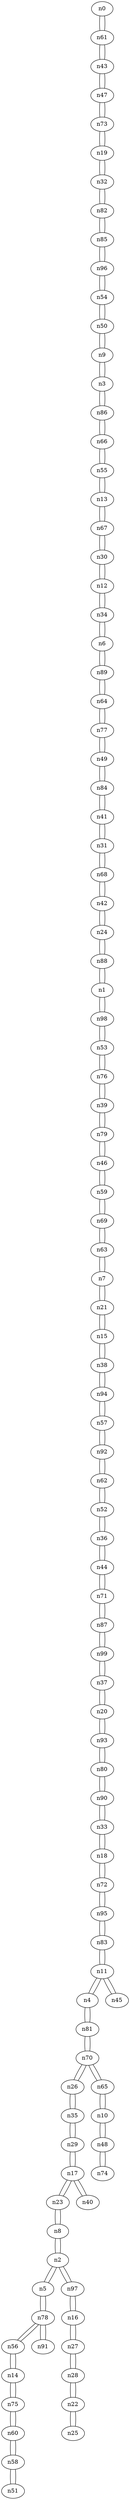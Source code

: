 graph {
n0;
n1;
n2;
n3;
n4;
n5;
n6;
n7;
n8;
n9;
n10;
n11;
n12;
n13;
n14;
n15;
n16;
n17;
n18;
n19;
n20;
n21;
n22;
n23;
n24;
n25;
n26;
n27;
n28;
n29;
n30;
n31;
n32;
n33;
n34;
n35;
n36;
n37;
n38;
n39;
n40;
n41;
n42;
n43;
n44;
n45;
n46;
n47;
n48;
n49;
n50;
n51;
n52;
n53;
n54;
n55;
n56;
n57;
n58;
n59;
n60;
n61;
n62;
n63;
n64;
n65;
n66;
n67;
n68;
n69;
n70;
n71;
n72;
n73;
n74;
n75;
n76;
n77;
n78;
n79;
n80;
n81;
n82;
n83;
n84;
n85;
n86;
n87;
n88;
n89;
n90;
n91;
n92;
n93;
n94;
n95;
n96;
n97;
n98;
n99;
n0 -- n61;
n1 -- n88;
n1 -- n98;
n2 -- n5;
n2 -- n8;
n2 -- n97;
n3 -- n9;
n3 -- n86;
n4 -- n81;
n4 -- n11;
n5 -- n2;
n5 -- n78;
n6 -- n89;
n6 -- n34;
n7 -- n21;
n7 -- n63;
n8 -- n2;
n8 -- n23;
n9 -- n3;
n9 -- n50;
n10 -- n65;
n10 -- n48;
n11 -- n4;
n11 -- n83;
n11 -- n45;
n12 -- n30;
n12 -- n34;
n13 -- n55;
n13 -- n67;
n14 -- n56;
n14 -- n75;
n15 -- n38;
n15 -- n21;
n16 -- n97;
n16 -- n27;
n17 -- n29;
n17 -- n23;
n17 -- n40;
n18 -- n72;
n18 -- n33;
n19 -- n32;
n19 -- n73;
n20 -- n37;
n20 -- n93;
n21 -- n7;
n21 -- n15;
n22 -- n25;
n22 -- n28;
n23 -- n17;
n23 -- n8;
n24 -- n42;
n24 -- n88;
n25 -- n22;
n26 -- n70;
n26 -- n35;
n27 -- n28;
n27 -- n16;
n28 -- n22;
n28 -- n27;
n29 -- n35;
n29 -- n17;
n30 -- n67;
n30 -- n12;
n31 -- n68;
n31 -- n41;
n32 -- n19;
n32 -- n82;
n33 -- n18;
n33 -- n90;
n34 -- n6;
n34 -- n12;
n35 -- n26;
n35 -- n29;
n36 -- n44;
n36 -- n52;
n37 -- n99;
n37 -- n20;
n38 -- n94;
n38 -- n15;
n39 -- n76;
n39 -- n79;
n40 -- n17;
n41 -- n31;
n41 -- n84;
n42 -- n68;
n42 -- n24;
n43 -- n61;
n43 -- n47;
n44 -- n36;
n44 -- n71;
n45 -- n11;
n46 -- n79;
n46 -- n59;
n47 -- n73;
n47 -- n43;
n48 -- n10;
n48 -- n74;
n49 -- n77;
n49 -- n84;
n50 -- n9;
n50 -- n54;
n51 -- n58;
n52 -- n36;
n52 -- n62;
n53 -- n98;
n53 -- n76;
n54 -- n96;
n54 -- n50;
n55 -- n13;
n55 -- n66;
n56 -- n14;
n56 -- n78;
n57 -- n92;
n57 -- n94;
n58 -- n51;
n58 -- n60;
n59 -- n69;
n59 -- n46;
n60 -- n75;
n60 -- n58;
n61 -- n0;
n61 -- n43;
n62 -- n92;
n62 -- n52;
n63 -- n7;
n63 -- n69;
n64 -- n77;
n64 -- n89;
n65 -- n70;
n65 -- n10;
n66 -- n55;
n66 -- n86;
n67 -- n13;
n67 -- n30;
n68 -- n42;
n68 -- n31;
n69 -- n59;
n69 -- n63;
n70 -- n81;
n70 -- n26;
n70 -- n65;
n71 -- n44;
n71 -- n87;
n72 -- n18;
n72 -- n95;
n73 -- n19;
n73 -- n47;
n74 -- n48;
n75 -- n14;
n75 -- n60;
n76 -- n39;
n76 -- n53;
n77 -- n64;
n77 -- n49;
n78 -- n5;
n78 -- n91;
n78 -- n56;
n79 -- n39;
n79 -- n46;
n80 -- n93;
n80 -- n90;
n81 -- n70;
n81 -- n4;
n82 -- n32;
n82 -- n85;
n83 -- n11;
n83 -- n95;
n84 -- n49;
n84 -- n41;
n85 -- n96;
n85 -- n82;
n86 -- n66;
n86 -- n3;
n87 -- n71;
n87 -- n99;
n88 -- n1;
n88 -- n24;
n89 -- n6;
n89 -- n64;
n90 -- n80;
n90 -- n33;
n91 -- n78;
n92 -- n57;
n92 -- n62;
n93 -- n80;
n93 -- n20;
n94 -- n38;
n94 -- n57;
n95 -- n83;
n95 -- n72;
n96 -- n85;
n96 -- n54;
n97 -- n2;
n97 -- n16;
n98 -- n53;
n98 -- n1;
n99 -- n37;
n99 -- n87;
}
